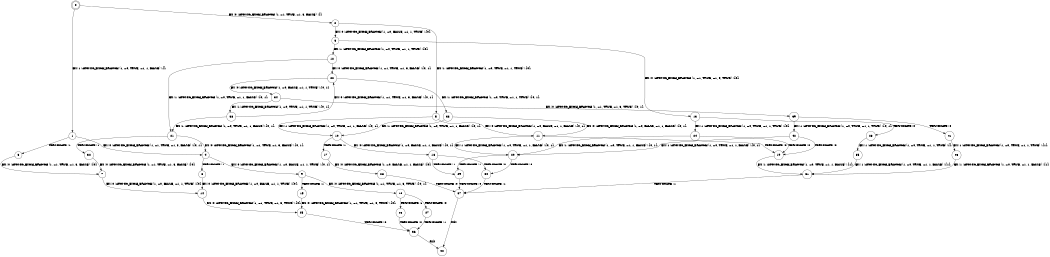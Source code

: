 digraph BCG {
size = "7, 10.5";
center = TRUE;
node [shape = circle];
0 [peripheries = 2];
0 -> 1 [label = "EX !1 !ATOMIC_EXCH_BRANCH (1, +0, TRUE, +1, 1, FALSE) !{}"];
0 -> 2 [label = "EX !0 !ATOMIC_EXCH_BRANCH (1, +1, TRUE, +1, 3, FALSE) !{}"];
1 -> 3 [label = "TERMINATE !1"];
1 -> 4 [label = "EX !0 !ATOMIC_EXCH_BRANCH (1, +1, TRUE, +1, 3, FALSE) !{0, 1}"];
2 -> 5 [label = "EX !1 !ATOMIC_EXCH_BRANCH (1, +0, TRUE, +1, 1, TRUE) !{0}"];
2 -> 6 [label = "EX !0 !ATOMIC_EXCH_BRANCH (1, +0, FALSE, +1, 1, TRUE) !{0}"];
3 -> 7 [label = "EX !0 !ATOMIC_EXCH_BRANCH (1, +1, TRUE, +1, 3, FALSE) !{0}"];
4 -> 8 [label = "TERMINATE !1"];
4 -> 9 [label = "EX !0 !ATOMIC_EXCH_BRANCH (1, +0, FALSE, +1, 1, TRUE) !{0, 1}"];
5 -> 10 [label = "EX !1 !ATOMIC_EXCH_BRANCH (1, +0, TRUE, +1, 1, FALSE) !{0, 1}"];
5 -> 11 [label = "EX !0 !ATOMIC_EXCH_BRANCH (1, +0, FALSE, +1, 1, FALSE) !{0, 1}"];
6 -> 12 [label = "EX !1 !ATOMIC_EXCH_BRANCH (1, +0, TRUE, +1, 1, TRUE) !{0}"];
6 -> 13 [label = "EX !0 !ATOMIC_EXCH_BRANCH (1, +1, TRUE, +1, 3, TRUE) !{0}"];
7 -> 14 [label = "EX !0 !ATOMIC_EXCH_BRANCH (1, +0, FALSE, +1, 1, TRUE) !{0}"];
8 -> 14 [label = "EX !0 !ATOMIC_EXCH_BRANCH (1, +0, FALSE, +1, 1, TRUE) !{0}"];
9 -> 15 [label = "TERMINATE !1"];
9 -> 16 [label = "EX !0 !ATOMIC_EXCH_BRANCH (1, +1, TRUE, +1, 3, TRUE) !{0, 1}"];
10 -> 17 [label = "TERMINATE !1"];
10 -> 18 [label = "EX !0 !ATOMIC_EXCH_BRANCH (1, +0, FALSE, +1, 1, FALSE) !{0, 1}"];
11 -> 19 [label = "TERMINATE !0"];
11 -> 20 [label = "EX !1 !ATOMIC_EXCH_BRANCH (1, +0, TRUE, +1, 1, FALSE) !{0, 1}"];
12 -> 21 [label = "EX !1 !ATOMIC_EXCH_BRANCH (1, +0, TRUE, +1, 1, FALSE) !{0, 1}"];
12 -> 22 [label = "EX !0 !ATOMIC_EXCH_BRANCH (1, +1, TRUE, +1, 3, FALSE) !{0, 1}"];
13 -> 23 [label = "TERMINATE !0"];
13 -> 24 [label = "EX !1 !ATOMIC_EXCH_BRANCH (1, +0, TRUE, +1, 1, TRUE) !{0}"];
14 -> 25 [label = "EX !0 !ATOMIC_EXCH_BRANCH (1, +1, TRUE, +1, 3, TRUE) !{0}"];
15 -> 25 [label = "EX !0 !ATOMIC_EXCH_BRANCH (1, +1, TRUE, +1, 3, TRUE) !{0}"];
16 -> 26 [label = "TERMINATE !1"];
16 -> 27 [label = "TERMINATE !0"];
17 -> 28 [label = "EX !0 !ATOMIC_EXCH_BRANCH (1, +0, FALSE, +1, 1, FALSE) !{0}"];
18 -> 29 [label = "TERMINATE !1"];
18 -> 30 [label = "TERMINATE !0"];
19 -> 31 [label = "EX !1 !ATOMIC_EXCH_BRANCH (1, +0, TRUE, +1, 1, FALSE) !{1}"];
20 -> 29 [label = "TERMINATE !1"];
20 -> 30 [label = "TERMINATE !0"];
21 -> 32 [label = "TERMINATE !1"];
21 -> 4 [label = "EX !0 !ATOMIC_EXCH_BRANCH (1, +1, TRUE, +1, 3, FALSE) !{0, 1}"];
22 -> 33 [label = "EX !1 !ATOMIC_EXCH_BRANCH (1, +0, TRUE, +1, 1, TRUE) !{0, 1}"];
22 -> 34 [label = "EX !0 !ATOMIC_EXCH_BRANCH (1, +0, FALSE, +1, 1, TRUE) !{0, 1}"];
23 -> 35 [label = "EX !1 !ATOMIC_EXCH_BRANCH (1, +0, TRUE, +1, 1, TRUE) !{}"];
24 -> 19 [label = "TERMINATE !0"];
24 -> 20 [label = "EX !1 !ATOMIC_EXCH_BRANCH (1, +0, TRUE, +1, 1, FALSE) !{0, 1}"];
25 -> 36 [label = "TERMINATE !0"];
26 -> 36 [label = "TERMINATE !0"];
27 -> 36 [label = "TERMINATE !1"];
28 -> 37 [label = "TERMINATE !0"];
29 -> 37 [label = "TERMINATE !0"];
30 -> 37 [label = "TERMINATE !1"];
31 -> 37 [label = "TERMINATE !1"];
32 -> 7 [label = "EX !0 !ATOMIC_EXCH_BRANCH (1, +1, TRUE, +1, 3, FALSE) !{0}"];
33 -> 10 [label = "EX !1 !ATOMIC_EXCH_BRANCH (1, +0, TRUE, +1, 1, FALSE) !{0, 1}"];
33 -> 11 [label = "EX !0 !ATOMIC_EXCH_BRANCH (1, +0, FALSE, +1, 1, FALSE) !{0, 1}"];
34 -> 38 [label = "EX !1 !ATOMIC_EXCH_BRANCH (1, +0, TRUE, +1, 1, TRUE) !{0, 1}"];
34 -> 39 [label = "EX !0 !ATOMIC_EXCH_BRANCH (1, +1, TRUE, +1, 3, TRUE) !{0, 1}"];
35 -> 31 [label = "EX !1 !ATOMIC_EXCH_BRANCH (1, +0, TRUE, +1, 1, FALSE) !{1}"];
36 -> 40 [label = "exit"];
37 -> 40 [label = "exit"];
38 -> 21 [label = "EX !1 !ATOMIC_EXCH_BRANCH (1, +0, TRUE, +1, 1, FALSE) !{0, 1}"];
38 -> 22 [label = "EX !0 !ATOMIC_EXCH_BRANCH (1, +1, TRUE, +1, 3, FALSE) !{0, 1}"];
39 -> 41 [label = "TERMINATE !0"];
39 -> 42 [label = "EX !1 !ATOMIC_EXCH_BRANCH (1, +0, TRUE, +1, 1, TRUE) !{0, 1}"];
41 -> 43 [label = "EX !1 !ATOMIC_EXCH_BRANCH (1, +0, TRUE, +1, 1, TRUE) !{1}"];
42 -> 19 [label = "TERMINATE !0"];
42 -> 20 [label = "EX !1 !ATOMIC_EXCH_BRANCH (1, +0, TRUE, +1, 1, FALSE) !{0, 1}"];
43 -> 31 [label = "EX !1 !ATOMIC_EXCH_BRANCH (1, +0, TRUE, +1, 1, FALSE) !{1}"];
}
